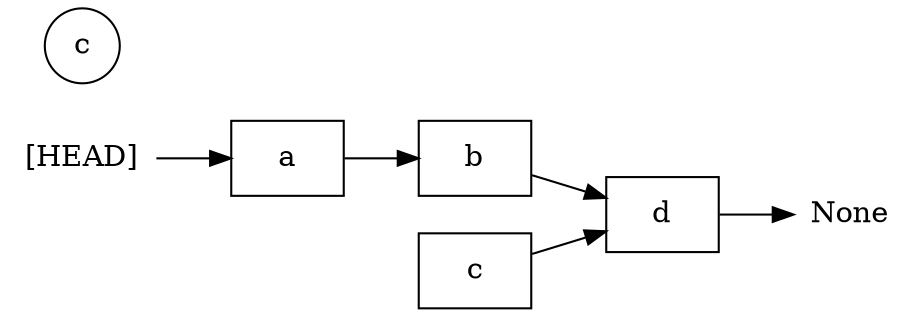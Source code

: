 digraph {
	graph [rankdir=LR]
	0 [label="[HEAD]" shape=plaintext]
	1 [label=a shape=box]
	0 -> 1
	2 [label=b shape=box]
	1 -> 2
	3 [label=d shape=box]
	2 -> 3
	4 [label=None shape=plaintext]
	3 -> 4
	a [label=c shape=circle]
	c [label=c shape=box]
	c -> 3
}

